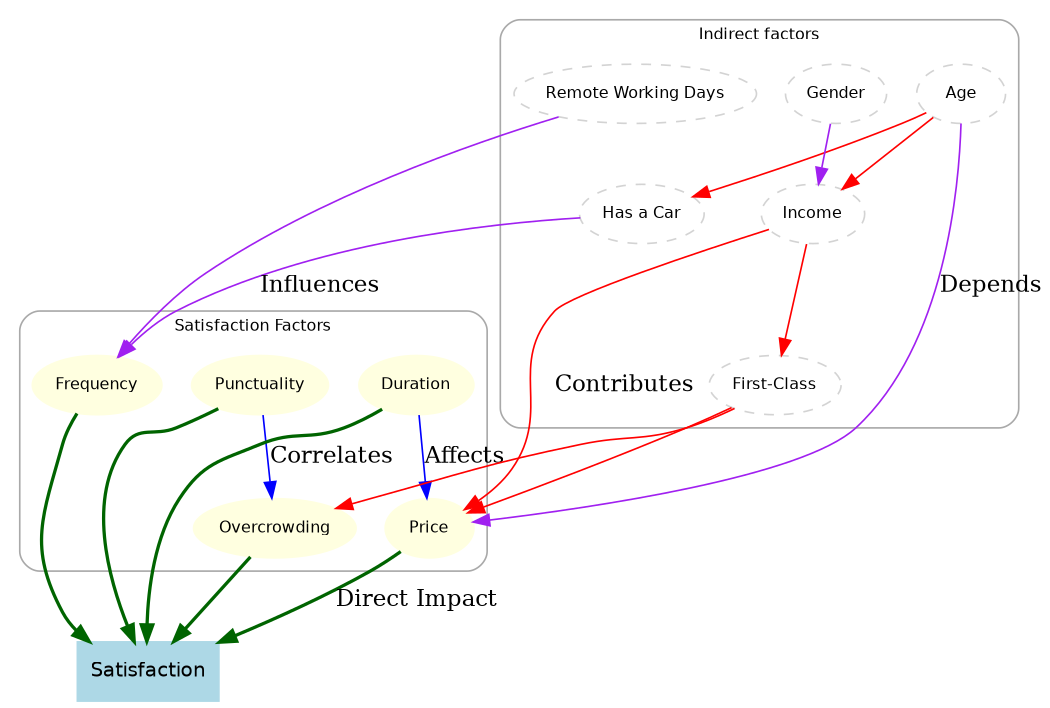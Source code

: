 digraph "Passenger Satisfaction" {
	rankdir=TB size="7,9"
	node [color=lightblue fontname=Helvetica fontsize=12 shape=box style=filled]
	S [label=Satisfaction]
	node [color=lightyellow fontname=Helvetica fontsize=10 shape=ellipse style=filled]
	P [label=Price]
	U [label=Punctuality]
	D [label=Duration]
	F [label=Frequency]
	O [label=Overcrowding]
	node [color=lightgray fontname=Helvetica fontsize=10 shape=ellipse style=dashed]
	A [label=Age]
	G [label=Gender]
	I [label=Income]
	R [label="Remote Working Days"]
	C [label="Has a Car"]
	1 [label="First-Class"]
	subgraph cluster_independent {
		color=darkgray fontname=Helvetica fontsize=10 label="Indirect factors" style=rounded
		A
		G
		I
		R
		C
		1
	}
	subgraph cluster_factors {
		color=darkgray fontname=Helvetica fontsize=10 label="Satisfaction Factors" style=rounded
		P
		U
		D
		F
		O
	}
	P -> S [label="Direct Impact" color=darkgreen penwidth=2]
	U -> S [color=darkgreen penwidth=2]
	D -> S [color=darkgreen penwidth=2]
	F -> S [color=darkgreen penwidth=2]
	O -> S [color=darkgreen penwidth=2]
	D -> P [label=Affects color=blue]
	U -> O [label=Correlates color=blue]
	A -> P [label=Depends color=purple]
	C -> F [label=Influences color=purple]
	G -> I [color=purple]
	R -> F [color=purple]
	I -> P [label=Contributes color=red]
	A -> I [color=red]
	I -> 1 [color=red]
	A -> C [color=red]
	1 -> O [color=red]
	1 -> P [color=red]
}
